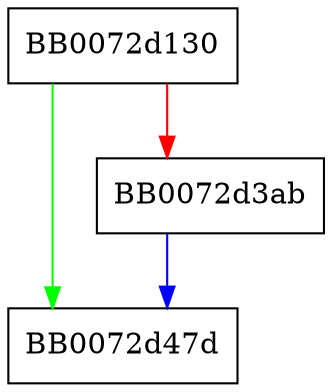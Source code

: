 digraph CAST_encrypt {
  node [shape="box"];
  graph [splines=ortho];
  BB0072d130 -> BB0072d47d [color="green"];
  BB0072d130 -> BB0072d3ab [color="red"];
  BB0072d3ab -> BB0072d47d [color="blue"];
}